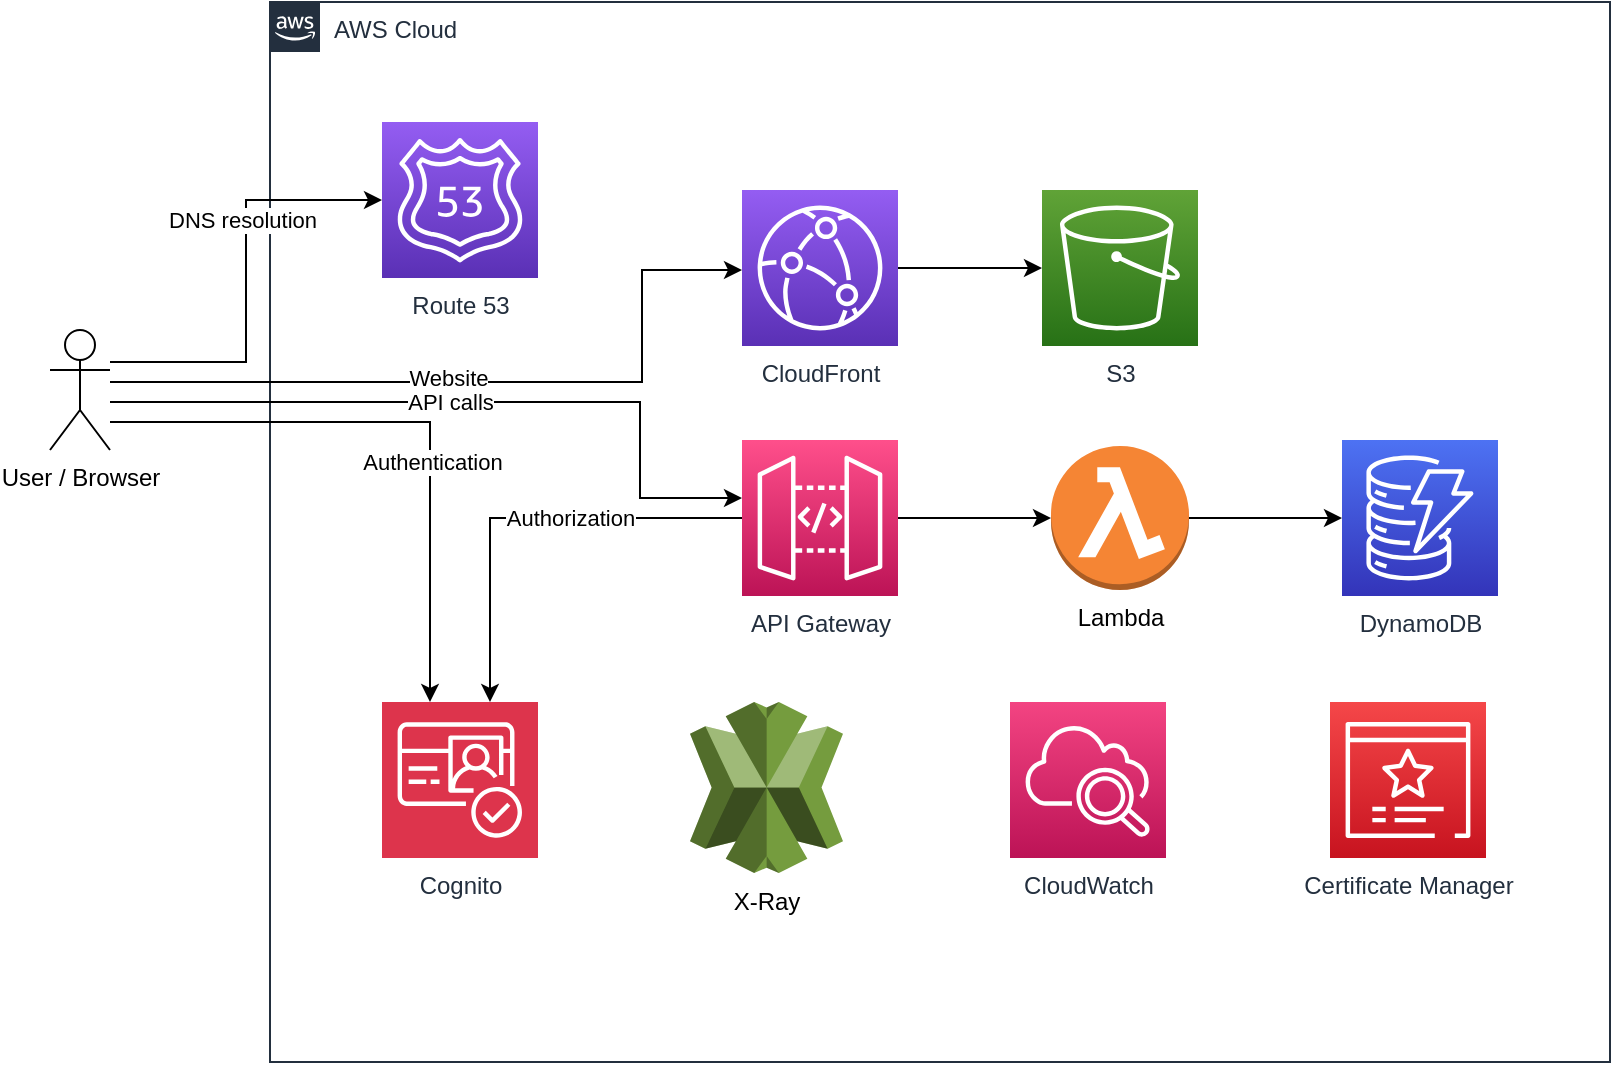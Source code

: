<mxfile version="24.0.2" type="device">
  <diagram id="Ht1M8jgEwFfnCIfOTk4-" name="Page-1">
    <mxGraphModel dx="2954" dy="1028" grid="1" gridSize="10" guides="1" tooltips="1" connect="1" arrows="1" fold="1" page="1" pageScale="1" pageWidth="1169" pageHeight="827" math="0" shadow="0">
      <root>
        <mxCell id="0" />
        <mxCell id="1" parent="0" />
        <mxCell id="UEzPUAAOIrF-is8g5C7q-74" value="AWS Cloud" style="points=[[0,0],[0.25,0],[0.5,0],[0.75,0],[1,0],[1,0.25],[1,0.5],[1,0.75],[1,1],[0.75,1],[0.5,1],[0.25,1],[0,1],[0,0.75],[0,0.5],[0,0.25]];outlineConnect=0;gradientColor=none;html=1;whiteSpace=wrap;fontSize=12;fontStyle=0;shape=mxgraph.aws4.group;grIcon=mxgraph.aws4.group_aws_cloud_alt;strokeColor=#232F3E;fillColor=none;verticalAlign=top;align=left;spacingLeft=30;fontColor=#232F3E;dashed=0;labelBackgroundColor=#ffffff;container=1;pointerEvents=0;collapsible=0;recursiveResize=0;" parent="1" vertex="1">
          <mxGeometry x="270" y="130" width="670" height="530" as="geometry" />
        </mxCell>
        <mxCell id="PY43J0JAG5o7jFhsAn2H-30" style="edgeStyle=orthogonalEdgeStyle;rounded=0;orthogonalLoop=1;jettySize=auto;html=1;" parent="UEzPUAAOIrF-is8g5C7q-74" source="PY43J0JAG5o7jFhsAn2H-4" target="PY43J0JAG5o7jFhsAn2H-7" edge="1">
          <mxGeometry relative="1" as="geometry" />
        </mxCell>
        <mxCell id="PY43J0JAG5o7jFhsAn2H-4" value="CloudFront" style="sketch=0;points=[[0,0,0],[0.25,0,0],[0.5,0,0],[0.75,0,0],[1,0,0],[0,1,0],[0.25,1,0],[0.5,1,0],[0.75,1,0],[1,1,0],[0,0.25,0],[0,0.5,0],[0,0.75,0],[1,0.25,0],[1,0.5,0],[1,0.75,0]];outlineConnect=0;fontColor=#232F3E;gradientColor=#945DF2;gradientDirection=north;fillColor=#5A30B5;strokeColor=#ffffff;dashed=0;verticalLabelPosition=bottom;verticalAlign=top;align=center;html=1;fontSize=12;fontStyle=0;aspect=fixed;shape=mxgraph.aws4.resourceIcon;resIcon=mxgraph.aws4.cloudfront;" parent="UEzPUAAOIrF-is8g5C7q-74" vertex="1">
          <mxGeometry x="236" y="94" width="78" height="78" as="geometry" />
        </mxCell>
        <mxCell id="PY43J0JAG5o7jFhsAn2H-7" value="S3" style="sketch=0;points=[[0,0,0],[0.25,0,0],[0.5,0,0],[0.75,0,0],[1,0,0],[0,1,0],[0.25,1,0],[0.5,1,0],[0.75,1,0],[1,1,0],[0,0.25,0],[0,0.5,0],[0,0.75,0],[1,0.25,0],[1,0.5,0],[1,0.75,0]];outlineConnect=0;fontColor=#232F3E;gradientColor=#60A337;gradientDirection=north;fillColor=#277116;strokeColor=#ffffff;dashed=0;verticalLabelPosition=bottom;verticalAlign=top;align=center;html=1;fontSize=12;fontStyle=0;aspect=fixed;shape=mxgraph.aws4.resourceIcon;resIcon=mxgraph.aws4.s3;" parent="UEzPUAAOIrF-is8g5C7q-74" vertex="1">
          <mxGeometry x="386" y="94" width="78" height="78" as="geometry" />
        </mxCell>
        <mxCell id="PY43J0JAG5o7jFhsAn2H-11" value="Route 53" style="sketch=0;points=[[0,0,0],[0.25,0,0],[0.5,0,0],[0.75,0,0],[1,0,0],[0,1,0],[0.25,1,0],[0.5,1,0],[0.75,1,0],[1,1,0],[0,0.25,0],[0,0.5,0],[0,0.75,0],[1,0.25,0],[1,0.5,0],[1,0.75,0]];outlineConnect=0;fontColor=#232F3E;gradientColor=#945DF2;gradientDirection=north;fillColor=#5A30B5;strokeColor=#ffffff;dashed=0;verticalLabelPosition=bottom;verticalAlign=top;align=center;html=1;fontSize=12;fontStyle=0;aspect=fixed;shape=mxgraph.aws4.resourceIcon;resIcon=mxgraph.aws4.route_53;" parent="UEzPUAAOIrF-is8g5C7q-74" vertex="1">
          <mxGeometry x="56" y="60" width="78" height="78" as="geometry" />
        </mxCell>
        <mxCell id="PY43J0JAG5o7jFhsAn2H-31" style="edgeStyle=orthogonalEdgeStyle;rounded=0;orthogonalLoop=1;jettySize=auto;html=1;" parent="UEzPUAAOIrF-is8g5C7q-74" source="PY43J0JAG5o7jFhsAn2H-18" target="PY43J0JAG5o7jFhsAn2H-20" edge="1">
          <mxGeometry relative="1" as="geometry" />
        </mxCell>
        <mxCell id="NYFg5fZhj555KjuUK9nM-10" style="edgeStyle=orthogonalEdgeStyle;rounded=0;orthogonalLoop=1;jettySize=auto;html=1;" parent="UEzPUAAOIrF-is8g5C7q-74" source="PY43J0JAG5o7jFhsAn2H-18" target="NYFg5fZhj555KjuUK9nM-1" edge="1">
          <mxGeometry relative="1" as="geometry">
            <Array as="points">
              <mxPoint x="110" y="258" />
            </Array>
          </mxGeometry>
        </mxCell>
        <mxCell id="NYFg5fZhj555KjuUK9nM-12" value="Authorization" style="edgeLabel;html=1;align=center;verticalAlign=middle;resizable=0;points=[];" parent="NYFg5fZhj555KjuUK9nM-10" vertex="1" connectable="0">
          <mxGeometry x="-0.169" relative="1" as="geometry">
            <mxPoint x="4" as="offset" />
          </mxGeometry>
        </mxCell>
        <mxCell id="PY43J0JAG5o7jFhsAn2H-18" value="API Gateway" style="sketch=0;points=[[0,0,0],[0.25,0,0],[0.5,0,0],[0.75,0,0],[1,0,0],[0,1,0],[0.25,1,0],[0.5,1,0],[0.75,1,0],[1,1,0],[0,0.25,0],[0,0.5,0],[0,0.75,0],[1,0.25,0],[1,0.5,0],[1,0.75,0]];outlineConnect=0;fontColor=#232F3E;gradientColor=#FF4F8B;gradientDirection=north;fillColor=#BC1356;strokeColor=#ffffff;dashed=0;verticalLabelPosition=bottom;verticalAlign=top;align=center;html=1;fontSize=12;fontStyle=0;aspect=fixed;shape=mxgraph.aws4.resourceIcon;resIcon=mxgraph.aws4.api_gateway;" parent="UEzPUAAOIrF-is8g5C7q-74" vertex="1">
          <mxGeometry x="236" y="219" width="78" height="78" as="geometry" />
        </mxCell>
        <mxCell id="PY43J0JAG5o7jFhsAn2H-23" style="edgeStyle=orthogonalEdgeStyle;rounded=0;orthogonalLoop=1;jettySize=auto;html=1;" parent="UEzPUAAOIrF-is8g5C7q-74" source="PY43J0JAG5o7jFhsAn2H-20" target="PY43J0JAG5o7jFhsAn2H-22" edge="1">
          <mxGeometry relative="1" as="geometry" />
        </mxCell>
        <mxCell id="PY43J0JAG5o7jFhsAn2H-20" value="Lambda" style="outlineConnect=0;dashed=0;verticalLabelPosition=bottom;verticalAlign=top;align=center;html=1;shape=mxgraph.aws3.lambda_function;fillColor=#F58534;gradientColor=none;" parent="UEzPUAAOIrF-is8g5C7q-74" vertex="1">
          <mxGeometry x="390.5" y="222" width="69" height="72" as="geometry" />
        </mxCell>
        <mxCell id="PY43J0JAG5o7jFhsAn2H-22" value="DynamoDB" style="sketch=0;points=[[0,0,0],[0.25,0,0],[0.5,0,0],[0.75,0,0],[1,0,0],[0,1,0],[0.25,1,0],[0.5,1,0],[0.75,1,0],[1,1,0],[0,0.25,0],[0,0.5,0],[0,0.75,0],[1,0.25,0],[1,0.5,0],[1,0.75,0]];outlineConnect=0;fontColor=#232F3E;gradientColor=#4D72F3;gradientDirection=north;fillColor=#3334B9;strokeColor=#ffffff;dashed=0;verticalLabelPosition=bottom;verticalAlign=top;align=center;html=1;fontSize=12;fontStyle=0;aspect=fixed;shape=mxgraph.aws4.resourceIcon;resIcon=mxgraph.aws4.dynamodb;" parent="UEzPUAAOIrF-is8g5C7q-74" vertex="1">
          <mxGeometry x="536" y="219" width="78" height="78" as="geometry" />
        </mxCell>
        <mxCell id="PY43J0JAG5o7jFhsAn2H-24" value="X-Ray" style="outlineConnect=0;dashed=0;verticalLabelPosition=bottom;verticalAlign=top;align=center;html=1;shape=mxgraph.aws3.x_ray;fillColor=#759C3E;gradientColor=none;" parent="UEzPUAAOIrF-is8g5C7q-74" vertex="1">
          <mxGeometry x="210" y="350" width="76.5" height="85.5" as="geometry" />
        </mxCell>
        <mxCell id="PY43J0JAG5o7jFhsAn2H-25" value="CloudWatch" style="sketch=0;points=[[0,0,0],[0.25,0,0],[0.5,0,0],[0.75,0,0],[1,0,0],[0,1,0],[0.25,1,0],[0.5,1,0],[0.75,1,0],[1,1,0],[0,0.25,0],[0,0.5,0],[0,0.75,0],[1,0.25,0],[1,0.5,0],[1,0.75,0]];points=[[0,0,0],[0.25,0,0],[0.5,0,0],[0.75,0,0],[1,0,0],[0,1,0],[0.25,1,0],[0.5,1,0],[0.75,1,0],[1,1,0],[0,0.25,0],[0,0.5,0],[0,0.75,0],[1,0.25,0],[1,0.5,0],[1,0.75,0]];outlineConnect=0;fontColor=#232F3E;gradientColor=#F34482;gradientDirection=north;fillColor=#BC1356;strokeColor=#ffffff;dashed=0;verticalLabelPosition=bottom;verticalAlign=top;align=center;html=1;fontSize=12;fontStyle=0;aspect=fixed;shape=mxgraph.aws4.resourceIcon;resIcon=mxgraph.aws4.cloudwatch_2;" parent="UEzPUAAOIrF-is8g5C7q-74" vertex="1">
          <mxGeometry x="370" y="350" width="78" height="78" as="geometry" />
        </mxCell>
        <mxCell id="PY43J0JAG5o7jFhsAn2H-32" value="Certificate Manager" style="sketch=0;points=[[0,0,0],[0.25,0,0],[0.5,0,0],[0.75,0,0],[1,0,0],[0,1,0],[0.25,1,0],[0.5,1,0],[0.75,1,0],[1,1,0],[0,0.25,0],[0,0.5,0],[0,0.75,0],[1,0.25,0],[1,0.5,0],[1,0.75,0]];outlineConnect=0;fontColor=#232F3E;gradientColor=#F54749;gradientDirection=north;fillColor=#C7131F;strokeColor=#ffffff;dashed=0;verticalLabelPosition=bottom;verticalAlign=top;align=center;html=1;fontSize=12;fontStyle=0;aspect=fixed;shape=mxgraph.aws4.resourceIcon;resIcon=mxgraph.aws4.certificate_manager_3;" parent="UEzPUAAOIrF-is8g5C7q-74" vertex="1">
          <mxGeometry x="530" y="350" width="78" height="78" as="geometry" />
        </mxCell>
        <mxCell id="NYFg5fZhj555KjuUK9nM-1" value="Cognito" style="sketch=0;points=[[0,0,0],[0.25,0,0],[0.5,0,0],[0.75,0,0],[1,0,0],[0,1,0],[0.25,1,0],[0.5,1,0],[0.75,1,0],[1,1,0],[0,0.25,0],[0,0.5,0],[0,0.75,0],[1,0.25,0],[1,0.5,0],[1,0.75,0]];outlineConnect=0;fontColor=#232F3E;fillColor=#DD344C;strokeColor=#ffffff;dashed=0;verticalLabelPosition=bottom;verticalAlign=top;align=center;html=1;fontSize=12;fontStyle=0;aspect=fixed;shape=mxgraph.aws4.resourceIcon;resIcon=mxgraph.aws4.cognito;" parent="UEzPUAAOIrF-is8g5C7q-74" vertex="1">
          <mxGeometry x="56" y="350" width="78" height="78" as="geometry" />
        </mxCell>
        <mxCell id="PY43J0JAG5o7jFhsAn2H-26" style="edgeStyle=orthogonalEdgeStyle;rounded=0;orthogonalLoop=1;jettySize=auto;html=1;" parent="UEzPUAAOIrF-is8g5C7q-74" edge="1">
          <mxGeometry relative="1" as="geometry">
            <Array as="points">
              <mxPoint x="185" y="200" />
              <mxPoint x="185" y="248" />
            </Array>
            <mxPoint x="-80" y="200" as="sourcePoint" />
            <mxPoint x="236" y="248" as="targetPoint" />
          </mxGeometry>
        </mxCell>
        <mxCell id="gFIVMvEBLEje-wQbJoEC-3" value="API calls" style="edgeLabel;html=1;align=center;verticalAlign=middle;resizable=0;points=[];" parent="PY43J0JAG5o7jFhsAn2H-26" vertex="1" connectable="0">
          <mxGeometry x="0.107" y="-3" relative="1" as="geometry">
            <mxPoint x="-32" y="-3" as="offset" />
          </mxGeometry>
        </mxCell>
        <mxCell id="PY43J0JAG5o7jFhsAn2H-9" style="edgeStyle=orthogonalEdgeStyle;rounded=0;orthogonalLoop=1;jettySize=auto;html=1;entryX=0;entryY=0.5;entryDx=0;entryDy=0;entryPerimeter=0;" parent="1" source="PY43J0JAG5o7jFhsAn2H-1" target="PY43J0JAG5o7jFhsAn2H-11" edge="1">
          <mxGeometry relative="1" as="geometry">
            <mxPoint x="300" y="324" as="targetPoint" />
            <Array as="points">
              <mxPoint x="258" y="310" />
              <mxPoint x="258" y="229" />
            </Array>
          </mxGeometry>
        </mxCell>
        <mxCell id="gFIVMvEBLEje-wQbJoEC-1" value="DNS resolution" style="edgeLabel;html=1;align=center;verticalAlign=middle;resizable=0;points=[];" parent="PY43J0JAG5o7jFhsAn2H-9" vertex="1" connectable="0">
          <mxGeometry x="0.281" y="2" relative="1" as="geometry">
            <mxPoint as="offset" />
          </mxGeometry>
        </mxCell>
        <mxCell id="NYFg5fZhj555KjuUK9nM-8" style="edgeStyle=orthogonalEdgeStyle;rounded=0;orthogonalLoop=1;jettySize=auto;html=1;" parent="1" source="PY43J0JAG5o7jFhsAn2H-1" target="NYFg5fZhj555KjuUK9nM-1" edge="1">
          <mxGeometry relative="1" as="geometry">
            <Array as="points">
              <mxPoint x="350" y="340" />
            </Array>
          </mxGeometry>
        </mxCell>
        <mxCell id="NYFg5fZhj555KjuUK9nM-9" value="Authentication" style="edgeLabel;html=1;align=center;verticalAlign=middle;resizable=0;points=[];" parent="NYFg5fZhj555KjuUK9nM-8" vertex="1" connectable="0">
          <mxGeometry x="0.467" y="1" relative="1" as="geometry">
            <mxPoint y="-40" as="offset" />
          </mxGeometry>
        </mxCell>
        <mxCell id="PY43J0JAG5o7jFhsAn2H-1" value="User / Browser" style="shape=umlActor;verticalLabelPosition=bottom;verticalAlign=top;html=1;outlineConnect=0;" parent="1" vertex="1">
          <mxGeometry x="160" y="294" width="30" height="60" as="geometry" />
        </mxCell>
        <mxCell id="PY43J0JAG5o7jFhsAn2H-27" style="edgeStyle=orthogonalEdgeStyle;rounded=0;orthogonalLoop=1;jettySize=auto;html=1;" parent="1" source="PY43J0JAG5o7jFhsAn2H-1" target="PY43J0JAG5o7jFhsAn2H-4" edge="1">
          <mxGeometry relative="1" as="geometry">
            <Array as="points">
              <mxPoint x="456" y="320" />
              <mxPoint x="456" y="264" />
            </Array>
            <mxPoint x="420" y="314" as="sourcePoint" />
          </mxGeometry>
        </mxCell>
        <mxCell id="gFIVMvEBLEje-wQbJoEC-2" value="Website" style="edgeLabel;html=1;align=center;verticalAlign=middle;resizable=0;points=[];" parent="PY43J0JAG5o7jFhsAn2H-27" vertex="1" connectable="0">
          <mxGeometry x="-0.092" y="2" relative="1" as="geometry">
            <mxPoint as="offset" />
          </mxGeometry>
        </mxCell>
      </root>
    </mxGraphModel>
  </diagram>
</mxfile>
